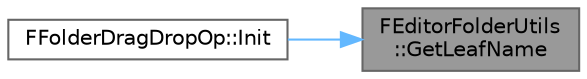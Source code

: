 digraph "FEditorFolderUtils::GetLeafName"
{
 // INTERACTIVE_SVG=YES
 // LATEX_PDF_SIZE
  bgcolor="transparent";
  edge [fontname=Helvetica,fontsize=10,labelfontname=Helvetica,labelfontsize=10];
  node [fontname=Helvetica,fontsize=10,shape=box,height=0.2,width=0.4];
  rankdir="RL";
  Node1 [id="Node000001",label="FEditorFolderUtils\l::GetLeafName",height=0.2,width=0.4,color="gray40", fillcolor="grey60", style="filled", fontcolor="black",tooltip="Get the leaf name of a specified folder path."];
  Node1 -> Node2 [id="edge1_Node000001_Node000002",dir="back",color="steelblue1",style="solid",tooltip=" "];
  Node2 [id="Node000002",label="FFolderDragDropOp::Init",height=0.2,width=0.4,color="grey40", fillcolor="white", style="filled",URL="$d0/dac/classFFolderDragDropOp.html#a1227700d7cd062324b3386bf256219cf",tooltip=" "];
}
